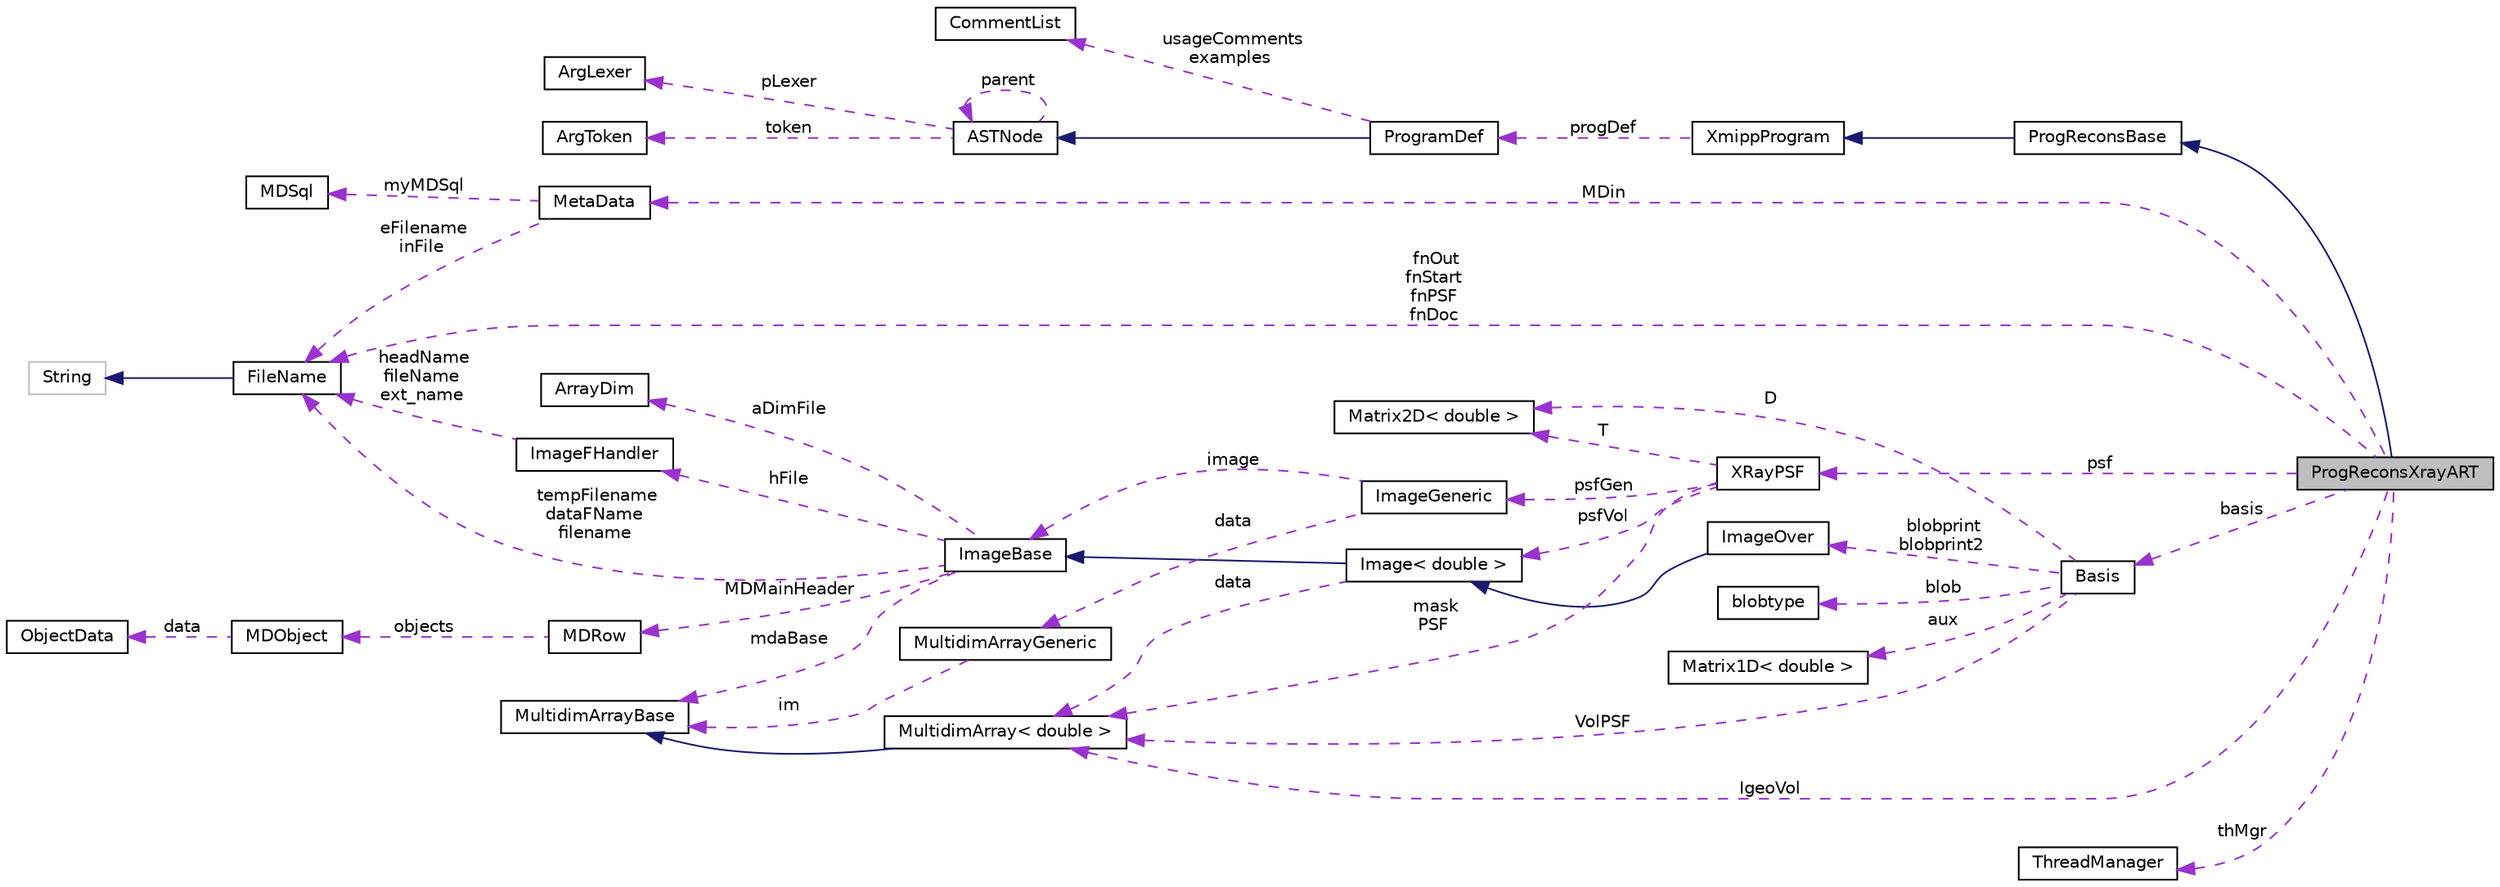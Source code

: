 digraph "ProgReconsXrayART"
{
  edge [fontname="Helvetica",fontsize="10",labelfontname="Helvetica",labelfontsize="10"];
  node [fontname="Helvetica",fontsize="10",shape=record];
  rankdir="LR";
  Node3 [label="ProgReconsXrayART",height=0.2,width=0.4,color="black", fillcolor="grey75", style="filled", fontcolor="black"];
  Node4 -> Node3 [dir="back",color="midnightblue",fontsize="10",style="solid",fontname="Helvetica"];
  Node4 [label="ProgReconsBase",height=0.2,width=0.4,color="black", fillcolor="white", style="filled",URL="$classProgReconsBase.html"];
  Node5 -> Node4 [dir="back",color="midnightblue",fontsize="10",style="solid",fontname="Helvetica"];
  Node5 [label="XmippProgram",height=0.2,width=0.4,color="black", fillcolor="white", style="filled",URL="$classXmippProgram.html"];
  Node6 -> Node5 [dir="back",color="darkorchid3",fontsize="10",style="dashed",label=" progDef" ,fontname="Helvetica"];
  Node6 [label="ProgramDef",height=0.2,width=0.4,color="black", fillcolor="white", style="filled",URL="$classProgramDef.html"];
  Node7 -> Node6 [dir="back",color="midnightblue",fontsize="10",style="solid",fontname="Helvetica"];
  Node7 [label="ASTNode",height=0.2,width=0.4,color="black", fillcolor="white", style="filled",URL="$classASTNode.html"];
  Node8 -> Node7 [dir="back",color="darkorchid3",fontsize="10",style="dashed",label=" token" ,fontname="Helvetica"];
  Node8 [label="ArgToken",height=0.2,width=0.4,color="black", fillcolor="white", style="filled",URL="$classArgToken.html"];
  Node9 -> Node7 [dir="back",color="darkorchid3",fontsize="10",style="dashed",label=" pLexer" ,fontname="Helvetica"];
  Node9 [label="ArgLexer",height=0.2,width=0.4,color="black", fillcolor="white", style="filled",URL="$classArgLexer.html"];
  Node7 -> Node7 [dir="back",color="darkorchid3",fontsize="10",style="dashed",label=" parent" ,fontname="Helvetica"];
  Node10 -> Node6 [dir="back",color="darkorchid3",fontsize="10",style="dashed",label=" usageComments\nexamples" ,fontname="Helvetica"];
  Node10 [label="CommentList",height=0.2,width=0.4,color="black", fillcolor="white", style="filled",URL="$classCommentList.html"];
  Node11 -> Node3 [dir="back",color="darkorchid3",fontsize="10",style="dashed",label=" MDin" ,fontname="Helvetica"];
  Node11 [label="MetaData",height=0.2,width=0.4,color="black", fillcolor="white", style="filled",URL="$classMetaData.html"];
  Node12 -> Node11 [dir="back",color="darkorchid3",fontsize="10",style="dashed",label=" myMDSql" ,fontname="Helvetica"];
  Node12 [label="MDSql",height=0.2,width=0.4,color="black", fillcolor="white", style="filled",URL="$classMDSql.html"];
  Node13 -> Node11 [dir="back",color="darkorchid3",fontsize="10",style="dashed",label=" eFilename\ninFile" ,fontname="Helvetica"];
  Node13 [label="FileName",height=0.2,width=0.4,color="black", fillcolor="white", style="filled",URL="$classFileName.html"];
  Node14 -> Node13 [dir="back",color="midnightblue",fontsize="10",style="solid",fontname="Helvetica"];
  Node14 [label="String",height=0.2,width=0.4,color="grey75", fillcolor="white", style="filled"];
  Node15 -> Node3 [dir="back",color="darkorchid3",fontsize="10",style="dashed",label=" psf" ,fontname="Helvetica"];
  Node15 [label="XRayPSF",height=0.2,width=0.4,color="black", fillcolor="white", style="filled",URL="$classXRayPSF.html"];
  Node16 -> Node15 [dir="back",color="darkorchid3",fontsize="10",style="dashed",label=" T" ,fontname="Helvetica"];
  Node16 [label="Matrix2D\< double \>",height=0.2,width=0.4,color="black", fillcolor="white", style="filled",URL="$classMatrix2D.html"];
  Node17 -> Node15 [dir="back",color="darkorchid3",fontsize="10",style="dashed",label=" psfVol" ,fontname="Helvetica"];
  Node17 [label="Image\< double \>",height=0.2,width=0.4,color="black", fillcolor="white", style="filled",URL="$classImage.html"];
  Node18 -> Node17 [dir="back",color="midnightblue",fontsize="10",style="solid",fontname="Helvetica"];
  Node18 [label="ImageBase",height=0.2,width=0.4,color="black", fillcolor="white", style="filled",URL="$classImageBase.html",tooltip="Image base class. "];
  Node19 -> Node18 [dir="back",color="darkorchid3",fontsize="10",style="dashed",label=" mdaBase" ,fontname="Helvetica"];
  Node19 [label="MultidimArrayBase",height=0.2,width=0.4,color="black", fillcolor="white", style="filled",URL="$classMultidimArrayBase.html"];
  Node20 -> Node18 [dir="back",color="darkorchid3",fontsize="10",style="dashed",label=" hFile" ,fontname="Helvetica"];
  Node20 [label="ImageFHandler",height=0.2,width=0.4,color="black", fillcolor="white", style="filled",URL="$structImageFHandler.html"];
  Node13 -> Node20 [dir="back",color="darkorchid3",fontsize="10",style="dashed",label=" headName\nfileName\next_name" ,fontname="Helvetica"];
  Node21 -> Node18 [dir="back",color="darkorchid3",fontsize="10",style="dashed",label=" MDMainHeader" ,fontname="Helvetica"];
  Node21 [label="MDRow",height=0.2,width=0.4,color="black", fillcolor="white", style="filled",URL="$classMDRow.html"];
  Node22 -> Node21 [dir="back",color="darkorchid3",fontsize="10",style="dashed",label=" objects" ,fontname="Helvetica"];
  Node22 [label="MDObject",height=0.2,width=0.4,color="black", fillcolor="white", style="filled",URL="$classMDObject.html"];
  Node23 -> Node22 [dir="back",color="darkorchid3",fontsize="10",style="dashed",label=" data" ,fontname="Helvetica"];
  Node23 [label="ObjectData",height=0.2,width=0.4,color="black", fillcolor="white", style="filled",URL="$unionObjectData.html"];
  Node24 -> Node18 [dir="back",color="darkorchid3",fontsize="10",style="dashed",label=" aDimFile" ,fontname="Helvetica"];
  Node24 [label="ArrayDim",height=0.2,width=0.4,color="black", fillcolor="white", style="filled",URL="$structArrayDim.html"];
  Node13 -> Node18 [dir="back",color="darkorchid3",fontsize="10",style="dashed",label=" tempFilename\ndataFName\nfilename" ,fontname="Helvetica"];
  Node25 -> Node17 [dir="back",color="darkorchid3",fontsize="10",style="dashed",label=" data" ,fontname="Helvetica"];
  Node25 [label="MultidimArray\< double \>",height=0.2,width=0.4,color="black", fillcolor="white", style="filled",URL="$classMultidimArray.html"];
  Node19 -> Node25 [dir="back",color="midnightblue",fontsize="10",style="solid",fontname="Helvetica"];
  Node26 -> Node15 [dir="back",color="darkorchid3",fontsize="10",style="dashed",label=" psfGen" ,fontname="Helvetica"];
  Node26 [label="ImageGeneric",height=0.2,width=0.4,color="black", fillcolor="white", style="filled",URL="$classImageGeneric.html"];
  Node18 -> Node26 [dir="back",color="darkorchid3",fontsize="10",style="dashed",label=" image" ,fontname="Helvetica"];
  Node27 -> Node26 [dir="back",color="darkorchid3",fontsize="10",style="dashed",label=" data" ,fontname="Helvetica"];
  Node27 [label="MultidimArrayGeneric",height=0.2,width=0.4,color="black", fillcolor="white", style="filled",URL="$classMultidimArrayGeneric.html"];
  Node19 -> Node27 [dir="back",color="darkorchid3",fontsize="10",style="dashed",label=" im" ,fontname="Helvetica"];
  Node25 -> Node15 [dir="back",color="darkorchid3",fontsize="10",style="dashed",label=" mask\nPSF" ,fontname="Helvetica"];
  Node28 -> Node3 [dir="back",color="darkorchid3",fontsize="10",style="dashed",label=" basis" ,fontname="Helvetica"];
  Node28 [label="Basis",height=0.2,width=0.4,color="black", fillcolor="white", style="filled",URL="$classBasis.html"];
  Node29 -> Node28 [dir="back",color="darkorchid3",fontsize="10",style="dashed",label=" blobprint\nblobprint2" ,fontname="Helvetica"];
  Node29 [label="ImageOver",height=0.2,width=0.4,color="black", fillcolor="white", style="filled",URL="$classImageOver.html"];
  Node17 -> Node29 [dir="back",color="midnightblue",fontsize="10",style="solid",fontname="Helvetica"];
  Node30 -> Node28 [dir="back",color="darkorchid3",fontsize="10",style="dashed",label=" blob" ,fontname="Helvetica"];
  Node30 [label="blobtype",height=0.2,width=0.4,color="black", fillcolor="white", style="filled",URL="$structblobtype.html"];
  Node16 -> Node28 [dir="back",color="darkorchid3",fontsize="10",style="dashed",label=" D" ,fontname="Helvetica"];
  Node31 -> Node28 [dir="back",color="darkorchid3",fontsize="10",style="dashed",label=" aux" ,fontname="Helvetica"];
  Node31 [label="Matrix1D\< double \>",height=0.2,width=0.4,color="black", fillcolor="white", style="filled",URL="$classMatrix1D.html"];
  Node25 -> Node28 [dir="back",color="darkorchid3",fontsize="10",style="dashed",label=" VolPSF" ,fontname="Helvetica"];
  Node32 -> Node3 [dir="back",color="darkorchid3",fontsize="10",style="dashed",label=" thMgr" ,fontname="Helvetica"];
  Node32 [label="ThreadManager",height=0.2,width=0.4,color="black", fillcolor="white", style="filled",URL="$classThreadManager.html"];
  Node25 -> Node3 [dir="back",color="darkorchid3",fontsize="10",style="dashed",label=" IgeoVol" ,fontname="Helvetica"];
  Node13 -> Node3 [dir="back",color="darkorchid3",fontsize="10",style="dashed",label=" fnOut\nfnStart\nfnPSF\nfnDoc" ,fontname="Helvetica"];
}
